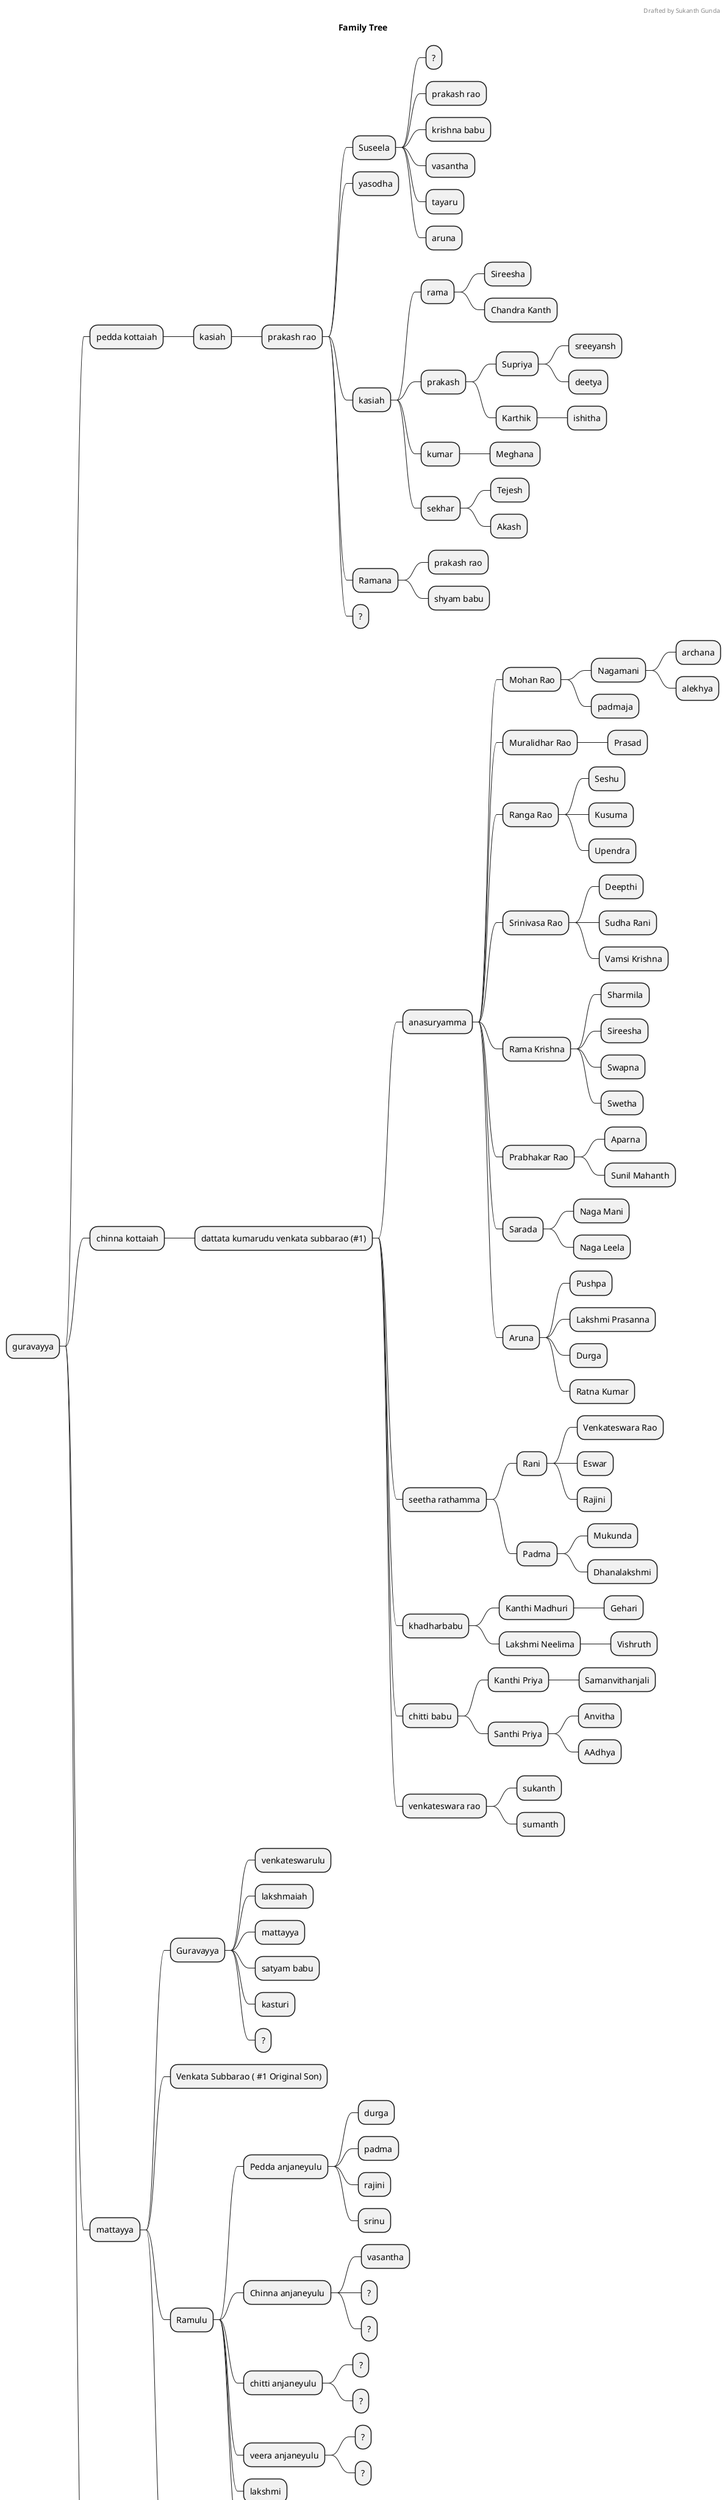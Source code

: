 @startmindmap
caption email : contact.sukanth@gmail.com
title: Family Tree
* guravayya
  ** pedda kottaiah
    *** kasiah
        **** prakash rao
            ***** Suseela
                ****** ?
                ****** prakash rao
                ****** krishna babu
                ****** vasantha
                ****** tayaru
                ****** aruna
            ***** yasodha
            ***** kasiah
                ****** rama
                    ******* Sireesha
                    ******* Chandra Kanth
                ****** prakash
                    ******* Supriya
                        ******** sreeyansh
                        ******** deetya
                    ******* Karthik
                        ******** ishitha
                ****** kumar
                    ******* Meghana
                ****** sekhar
                    ******* Tejesh
                    ******* Akash
            ***** Ramana
                ****** prakash rao
                ****** shyam babu
            ***** ?
  ** chinna kottaiah
    *** dattata kumarudu venkata subbarao (#1)
        **** anasuryamma
            ***** Mohan Rao
                ****** Nagamani
                    ******* archana
                    ******* alekhya
                ****** padmaja
            ***** Muralidhar Rao
                ****** Prasad
            ***** Ranga Rao
                ****** Seshu
                ****** Kusuma
                ****** Upendra
            ***** Srinivasa Rao
                ****** Deepthi
                ****** Sudha Rani
                ****** Vamsi Krishna
            ***** Rama Krishna
                ****** Sharmila
                ****** Sireesha
                ****** Swapna
                ****** Swetha
            ***** Prabhakar Rao
                ****** Aparna
                ****** Sunil Mahanth
            ***** Sarada
                ****** Naga Mani
                ****** Naga Leela
            ***** Aruna
                ****** Pushpa
                ****** Lakshmi Prasanna
                ****** Durga
                ****** Ratna Kumar
        **** seetha rathamma
            ***** Rani
                ****** Venkateswara Rao
                ****** Eswar
                ****** Rajini
            ***** Padma
                ****** Mukunda
                ****** Dhanalakshmi
        **** khadharbabu
            ***** Kanthi Madhuri
                ****** Gehari
            ***** Lakshmi Neelima
                ****** Vishruth
        **** chitti babu
            ***** Kanthi Priya
                ****** Samanvithanjali
            ***** Santhi Priya
                ****** Anvitha
                ****** AAdhya
        **** venkateswara rao
            ***** sukanth
            ***** sumanth
  ** mattayya
    *** Guravayya
        **** venkateswarulu
        **** lakshmaiah
        **** mattayya
        **** satyam babu
        **** kasturi
        **** ?
    *** Venkata Subbarao ( #1 Original Son)
    *** Ramulu
        **** Pedda anjaneyulu
            ***** durga
            ***** padma
            ***** rajini
            ***** srinu
        **** Chinna anjaneyulu
            ***** vasantha
            ***** ?
            ***** ?
        **** chitti anjaneyulu
            ***** ?
            ***** ?
        **** veera anjaneyulu
            ***** ?
            ***** ?
        **** lakshmi
        **** chinna ammayi

    *** Suryam
        **** Ravi (dattata kumarudu)
            ***** santosh
            ***** suresh
  ** rammiah
    *** Subbarao
        **** Ranga

header
Drafted by Sukanth Gunda
endheader

center footer Sukanth Gunda

@endmindmap